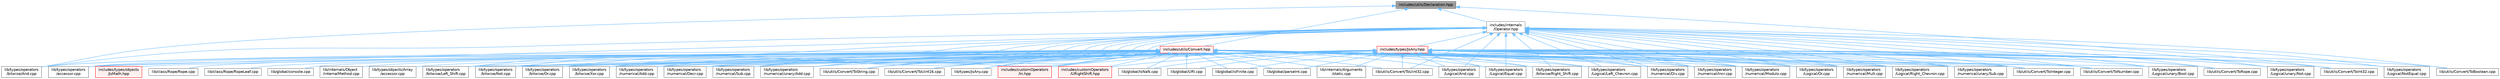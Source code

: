 digraph "includes/utils/Declaration.hpp"
{
 // LATEX_PDF_SIZE
  bgcolor="transparent";
  edge [fontname=Helvetica,fontsize=10,labelfontname=Helvetica,labelfontsize=10];
  node [fontname=Helvetica,fontsize=10,shape=box,height=0.2,width=0.4];
  Node1 [id="Node000001",label="includes/utils/Declaration.hpp",height=0.2,width=0.4,color="gray40", fillcolor="grey60", style="filled", fontcolor="black",tooltip=" "];
  Node1 -> Node2 [id="edge1_Node000001_Node000002",dir="back",color="steelblue1",style="solid",tooltip=" "];
  Node2 [id="Node000002",label="includes/internals\l/Operator.hpp",height=0.2,width=0.4,color="grey40", fillcolor="white", style="filled",URL="$Operator_8hpp.html",tooltip=" "];
  Node2 -> Node3 [id="edge2_Node000002_Node000003",dir="back",color="steelblue1",style="solid",tooltip=" "];
  Node3 [id="Node000003",label="includes/types/JsAny.hpp",height=0.2,width=0.4,color="red", fillcolor="#FFF0F0", style="filled",URL="$JsAny_8hpp.html",tooltip=" "];
  Node3 -> Node10 [id="edge3_Node000003_Node000010",dir="back",color="steelblue1",style="solid",tooltip=" "];
  Node10 [id="Node000010",label="includes/customOperators\l/In.hpp",height=0.2,width=0.4,color="red", fillcolor="#FFF0F0", style="filled",URL="$In_8hpp.html",tooltip=" "];
  Node3 -> Node14 [id="edge4_Node000003_Node000014",dir="back",color="steelblue1",style="solid",tooltip=" "];
  Node14 [id="Node000014",label="includes/customOperators\l/URightShift.hpp",height=0.2,width=0.4,color="red", fillcolor="#FFF0F0", style="filled",URL="$URightShift_8hpp.html",tooltip=" "];
  Node3 -> Node93 [id="edge5_Node000003_Node000093",dir="back",color="steelblue1",style="solid",tooltip=" "];
  Node93 [id="Node000093",label="lib/global/IsNaN.cpp",height=0.2,width=0.4,color="grey40", fillcolor="white", style="filled",URL="$IsNaN_8cpp.html",tooltip=" "];
  Node3 -> Node94 [id="edge6_Node000003_Node000094",dir="back",color="steelblue1",style="solid",tooltip=" "];
  Node94 [id="Node000094",label="lib/global/URI.cpp",height=0.2,width=0.4,color="grey40", fillcolor="white", style="filled",URL="$URI_8cpp.html",tooltip=" "];
  Node3 -> Node95 [id="edge7_Node000003_Node000095",dir="back",color="steelblue1",style="solid",tooltip=" "];
  Node95 [id="Node000095",label="lib/global/isFinite.cpp",height=0.2,width=0.4,color="grey40", fillcolor="white", style="filled",URL="$isFinite_8cpp.html",tooltip=" "];
  Node3 -> Node96 [id="edge8_Node000003_Node000096",dir="back",color="steelblue1",style="solid",tooltip=" "];
  Node96 [id="Node000096",label="lib/global/parseInt.cpp",height=0.2,width=0.4,color="grey40", fillcolor="white", style="filled",URL="$parseInt_8cpp.html",tooltip=" "];
  Node3 -> Node28 [id="edge9_Node000003_Node000028",dir="back",color="steelblue1",style="solid",tooltip=" "];
  Node28 [id="Node000028",label="lib/internals/Arguments\l/static.cpp",height=0.2,width=0.4,color="grey40", fillcolor="white", style="filled",URL="$internals_2Arguments_2static_8cpp.html",tooltip=" "];
  Node3 -> Node64 [id="edge10_Node000003_Node000064",dir="back",color="steelblue1",style="solid",tooltip=" "];
  Node64 [id="Node000064",label="lib/types/JsAny.cpp",height=0.2,width=0.4,color="grey40", fillcolor="white", style="filled",URL="$JsAny_8cpp.html",tooltip=" "];
  Node3 -> Node105 [id="edge11_Node000003_Node000105",dir="back",color="steelblue1",style="solid",tooltip=" "];
  Node105 [id="Node000105",label="lib/types/operators\l/Logical/And.cpp",height=0.2,width=0.4,color="grey40", fillcolor="white", style="filled",URL="$Logical_2And_8cpp.html",tooltip=" "];
  Node3 -> Node106 [id="edge12_Node000003_Node000106",dir="back",color="steelblue1",style="solid",tooltip=" "];
  Node106 [id="Node000106",label="lib/types/operators\l/Logical/Equal.cpp",height=0.2,width=0.4,color="grey40", fillcolor="white", style="filled",URL="$Equal_8cpp.html",tooltip=" "];
  Node3 -> Node107 [id="edge13_Node000003_Node000107",dir="back",color="steelblue1",style="solid",tooltip=" "];
  Node107 [id="Node000107",label="lib/types/operators\l/Logical/Left_Chevron.cpp",height=0.2,width=0.4,color="grey40", fillcolor="white", style="filled",URL="$Left__Chevron_8cpp.html",tooltip=" "];
  Node3 -> Node161 [id="edge14_Node000003_Node000161",dir="back",color="steelblue1",style="solid",tooltip=" "];
  Node161 [id="Node000161",label="lib/types/operators\l/Logical/NotEqual.cpp",height=0.2,width=0.4,color="grey40", fillcolor="white", style="filled",URL="$NotEqual_8cpp.html",tooltip=" "];
  Node3 -> Node108 [id="edge15_Node000003_Node000108",dir="back",color="steelblue1",style="solid",tooltip=" "];
  Node108 [id="Node000108",label="lib/types/operators\l/Logical/Or.cpp",height=0.2,width=0.4,color="grey40", fillcolor="white", style="filled",URL="$Logical_2Or_8cpp.html",tooltip=" "];
  Node3 -> Node109 [id="edge16_Node000003_Node000109",dir="back",color="steelblue1",style="solid",tooltip=" "];
  Node109 [id="Node000109",label="lib/types/operators\l/Logical/Right_Chevron.cpp",height=0.2,width=0.4,color="grey40", fillcolor="white", style="filled",URL="$Right__Chevron_8cpp.html",tooltip=" "];
  Node3 -> Node110 [id="edge17_Node000003_Node000110",dir="back",color="steelblue1",style="solid",tooltip=" "];
  Node110 [id="Node000110",label="lib/types/operators\l/Logical/unary/Bool.cpp",height=0.2,width=0.4,color="grey40", fillcolor="white", style="filled",URL="$Bool_8cpp.html",tooltip=" "];
  Node3 -> Node111 [id="edge18_Node000003_Node000111",dir="back",color="steelblue1",style="solid",tooltip=" "];
  Node111 [id="Node000111",label="lib/types/operators\l/Logical/unary/Not.cpp",height=0.2,width=0.4,color="grey40", fillcolor="white", style="filled",URL="$Logical_2unary_2Not_8cpp.html",tooltip=" "];
  Node3 -> Node57 [id="edge19_Node000003_Node000057",dir="back",color="steelblue1",style="solid",tooltip=" "];
  Node57 [id="Node000057",label="lib/types/operators\l/accessor.cpp",height=0.2,width=0.4,color="grey40", fillcolor="white", style="filled",URL="$types_2operators_2accessor_8cpp.html",tooltip=" "];
  Node3 -> Node112 [id="edge20_Node000003_Node000112",dir="back",color="steelblue1",style="solid",tooltip=" "];
  Node112 [id="Node000112",label="lib/types/operators\l/bitwise/And.cpp",height=0.2,width=0.4,color="grey40", fillcolor="white", style="filled",URL="$bitwise_2And_8cpp.html",tooltip=" "];
  Node3 -> Node113 [id="edge21_Node000003_Node000113",dir="back",color="steelblue1",style="solid",tooltip=" "];
  Node113 [id="Node000113",label="lib/types/operators\l/bitwise/Left_Shift.cpp",height=0.2,width=0.4,color="grey40", fillcolor="white", style="filled",URL="$Left__Shift_8cpp.html",tooltip=" "];
  Node3 -> Node114 [id="edge22_Node000003_Node000114",dir="back",color="steelblue1",style="solid",tooltip=" "];
  Node114 [id="Node000114",label="lib/types/operators\l/bitwise/Not.cpp",height=0.2,width=0.4,color="grey40", fillcolor="white", style="filled",URL="$bitwise_2Not_8cpp.html",tooltip=" "];
  Node3 -> Node115 [id="edge23_Node000003_Node000115",dir="back",color="steelblue1",style="solid",tooltip=" "];
  Node115 [id="Node000115",label="lib/types/operators\l/bitwise/Or.cpp",height=0.2,width=0.4,color="grey40", fillcolor="white", style="filled",URL="$bitwise_2Or_8cpp.html",tooltip=" "];
  Node3 -> Node116 [id="edge24_Node000003_Node000116",dir="back",color="steelblue1",style="solid",tooltip=" "];
  Node116 [id="Node000116",label="lib/types/operators\l/bitwise/Right_Shift.cpp",height=0.2,width=0.4,color="grey40", fillcolor="white", style="filled",URL="$Right__Shift_8cpp.html",tooltip=" "];
  Node3 -> Node117 [id="edge25_Node000003_Node000117",dir="back",color="steelblue1",style="solid",tooltip=" "];
  Node117 [id="Node000117",label="lib/types/operators\l/bitwise/Xor.cpp",height=0.2,width=0.4,color="grey40", fillcolor="white", style="filled",URL="$Xor_8cpp.html",tooltip=" "];
  Node3 -> Node118 [id="edge26_Node000003_Node000118",dir="back",color="steelblue1",style="solid",tooltip=" "];
  Node118 [id="Node000118",label="lib/types/operators\l/numerical/Add.cpp",height=0.2,width=0.4,color="grey40", fillcolor="white", style="filled",URL="$Add_8cpp.html",tooltip=" "];
  Node3 -> Node119 [id="edge27_Node000003_Node000119",dir="back",color="steelblue1",style="solid",tooltip=" "];
  Node119 [id="Node000119",label="lib/types/operators\l/numerical/Decr.cpp",height=0.2,width=0.4,color="grey40", fillcolor="white", style="filled",URL="$Decr_8cpp.html",tooltip=" "];
  Node3 -> Node120 [id="edge28_Node000003_Node000120",dir="back",color="steelblue1",style="solid",tooltip=" "];
  Node120 [id="Node000120",label="lib/types/operators\l/numerical/Div.cpp",height=0.2,width=0.4,color="grey40", fillcolor="white", style="filled",URL="$Div_8cpp.html",tooltip=" "];
  Node3 -> Node121 [id="edge29_Node000003_Node000121",dir="back",color="steelblue1",style="solid",tooltip=" "];
  Node121 [id="Node000121",label="lib/types/operators\l/numerical/Incr.cpp",height=0.2,width=0.4,color="grey40", fillcolor="white", style="filled",URL="$Incr_8cpp.html",tooltip=" "];
  Node3 -> Node122 [id="edge30_Node000003_Node000122",dir="back",color="steelblue1",style="solid",tooltip=" "];
  Node122 [id="Node000122",label="lib/types/operators\l/numerical/Modulo.cpp",height=0.2,width=0.4,color="grey40", fillcolor="white", style="filled",URL="$Modulo_8cpp.html",tooltip=" "];
  Node3 -> Node123 [id="edge31_Node000003_Node000123",dir="back",color="steelblue1",style="solid",tooltip=" "];
  Node123 [id="Node000123",label="lib/types/operators\l/numerical/Mult.cpp",height=0.2,width=0.4,color="grey40", fillcolor="white", style="filled",URL="$Mult_8cpp.html",tooltip=" "];
  Node3 -> Node124 [id="edge32_Node000003_Node000124",dir="back",color="steelblue1",style="solid",tooltip=" "];
  Node124 [id="Node000124",label="lib/types/operators\l/numerical/Sub.cpp",height=0.2,width=0.4,color="grey40", fillcolor="white", style="filled",URL="$Sub_8cpp.html",tooltip=" "];
  Node3 -> Node125 [id="edge33_Node000003_Node000125",dir="back",color="steelblue1",style="solid",tooltip=" "];
  Node125 [id="Node000125",label="lib/types/operators\l/numerical/unary/Add.cpp",height=0.2,width=0.4,color="grey40", fillcolor="white", style="filled",URL="$unary_2Add_8cpp.html",tooltip=" "];
  Node3 -> Node126 [id="edge34_Node000003_Node000126",dir="back",color="steelblue1",style="solid",tooltip=" "];
  Node126 [id="Node000126",label="lib/types/operators\l/numerical/unary/Sub.cpp",height=0.2,width=0.4,color="grey40", fillcolor="white", style="filled",URL="$unary_2Sub_8cpp.html",tooltip=" "];
  Node3 -> Node154 [id="edge35_Node000003_Node000154",dir="back",color="steelblue1",style="solid",tooltip=" "];
  Node154 [id="Node000154",label="lib/utils/Convert/ToBoolean.cpp",height=0.2,width=0.4,color="grey40", fillcolor="white", style="filled",URL="$ToBoolean_8cpp.html",tooltip=" "];
  Node3 -> Node128 [id="edge36_Node000003_Node000128",dir="back",color="steelblue1",style="solid",tooltip=" "];
  Node128 [id="Node000128",label="lib/utils/Convert/ToInt32.cpp",height=0.2,width=0.4,color="grey40", fillcolor="white", style="filled",URL="$ToInt32_8cpp.html",tooltip=" "];
  Node3 -> Node129 [id="edge37_Node000003_Node000129",dir="back",color="steelblue1",style="solid",tooltip=" "];
  Node129 [id="Node000129",label="lib/utils/Convert/ToInteger.cpp",height=0.2,width=0.4,color="grey40", fillcolor="white", style="filled",URL="$ToInteger_8cpp.html",tooltip=" "];
  Node3 -> Node78 [id="edge38_Node000003_Node000078",dir="back",color="steelblue1",style="solid",tooltip=" "];
  Node78 [id="Node000078",label="lib/utils/Convert/ToNumber.cpp",height=0.2,width=0.4,color="grey40", fillcolor="white", style="filled",URL="$ToNumber_8cpp.html",tooltip=" "];
  Node3 -> Node130 [id="edge39_Node000003_Node000130",dir="back",color="steelblue1",style="solid",tooltip=" "];
  Node130 [id="Node000130",label="lib/utils/Convert/ToRope.cpp",height=0.2,width=0.4,color="grey40", fillcolor="white", style="filled",URL="$ToRope_8cpp.html",tooltip=" "];
  Node3 -> Node131 [id="edge40_Node000003_Node000131",dir="back",color="steelblue1",style="solid",tooltip=" "];
  Node131 [id="Node000131",label="lib/utils/Convert/ToString.cpp",height=0.2,width=0.4,color="grey40", fillcolor="white", style="filled",URL="$ToString_8cpp.html",tooltip=" "];
  Node3 -> Node132 [id="edge41_Node000003_Node000132",dir="back",color="steelblue1",style="solid",tooltip=" "];
  Node132 [id="Node000132",label="lib/utils/Convert/ToUint16.cpp",height=0.2,width=0.4,color="grey40", fillcolor="white", style="filled",URL="$ToUint16_8cpp.html",tooltip=" "];
  Node3 -> Node133 [id="edge42_Node000003_Node000133",dir="back",color="steelblue1",style="solid",tooltip=" "];
  Node133 [id="Node000133",label="lib/utils/Convert/ToUint32.cpp",height=0.2,width=0.4,color="grey40", fillcolor="white", style="filled",URL="$ToUint32_8cpp.html",tooltip=" "];
  Node2 -> Node105 [id="edge43_Node000002_Node000105",dir="back",color="steelblue1",style="solid",tooltip=" "];
  Node2 -> Node106 [id="edge44_Node000002_Node000106",dir="back",color="steelblue1",style="solid",tooltip=" "];
  Node2 -> Node107 [id="edge45_Node000002_Node000107",dir="back",color="steelblue1",style="solid",tooltip=" "];
  Node2 -> Node161 [id="edge46_Node000002_Node000161",dir="back",color="steelblue1",style="solid",tooltip=" "];
  Node2 -> Node108 [id="edge47_Node000002_Node000108",dir="back",color="steelblue1",style="solid",tooltip=" "];
  Node2 -> Node109 [id="edge48_Node000002_Node000109",dir="back",color="steelblue1",style="solid",tooltip=" "];
  Node2 -> Node110 [id="edge49_Node000002_Node000110",dir="back",color="steelblue1",style="solid",tooltip=" "];
  Node2 -> Node111 [id="edge50_Node000002_Node000111",dir="back",color="steelblue1",style="solid",tooltip=" "];
  Node2 -> Node57 [id="edge51_Node000002_Node000057",dir="back",color="steelblue1",style="solid",tooltip=" "];
  Node2 -> Node112 [id="edge52_Node000002_Node000112",dir="back",color="steelblue1",style="solid",tooltip=" "];
  Node2 -> Node113 [id="edge53_Node000002_Node000113",dir="back",color="steelblue1",style="solid",tooltip=" "];
  Node2 -> Node114 [id="edge54_Node000002_Node000114",dir="back",color="steelblue1",style="solid",tooltip=" "];
  Node2 -> Node115 [id="edge55_Node000002_Node000115",dir="back",color="steelblue1",style="solid",tooltip=" "];
  Node2 -> Node116 [id="edge56_Node000002_Node000116",dir="back",color="steelblue1",style="solid",tooltip=" "];
  Node2 -> Node117 [id="edge57_Node000002_Node000117",dir="back",color="steelblue1",style="solid",tooltip=" "];
  Node2 -> Node118 [id="edge58_Node000002_Node000118",dir="back",color="steelblue1",style="solid",tooltip=" "];
  Node2 -> Node119 [id="edge59_Node000002_Node000119",dir="back",color="steelblue1",style="solid",tooltip=" "];
  Node2 -> Node120 [id="edge60_Node000002_Node000120",dir="back",color="steelblue1",style="solid",tooltip=" "];
  Node2 -> Node121 [id="edge61_Node000002_Node000121",dir="back",color="steelblue1",style="solid",tooltip=" "];
  Node2 -> Node122 [id="edge62_Node000002_Node000122",dir="back",color="steelblue1",style="solid",tooltip=" "];
  Node2 -> Node123 [id="edge63_Node000002_Node000123",dir="back",color="steelblue1",style="solid",tooltip=" "];
  Node2 -> Node124 [id="edge64_Node000002_Node000124",dir="back",color="steelblue1",style="solid",tooltip=" "];
  Node2 -> Node125 [id="edge65_Node000002_Node000125",dir="back",color="steelblue1",style="solid",tooltip=" "];
  Node2 -> Node126 [id="edge66_Node000002_Node000126",dir="back",color="steelblue1",style="solid",tooltip=" "];
  Node2 -> Node154 [id="edge67_Node000002_Node000154",dir="back",color="steelblue1",style="solid",tooltip=" "];
  Node2 -> Node129 [id="edge68_Node000002_Node000129",dir="back",color="steelblue1",style="solid",tooltip=" "];
  Node2 -> Node78 [id="edge69_Node000002_Node000078",dir="back",color="steelblue1",style="solid",tooltip=" "];
  Node2 -> Node130 [id="edge70_Node000002_Node000130",dir="back",color="steelblue1",style="solid",tooltip=" "];
  Node2 -> Node131 [id="edge71_Node000002_Node000131",dir="back",color="steelblue1",style="solid",tooltip=" "];
  Node2 -> Node132 [id="edge72_Node000002_Node000132",dir="back",color="steelblue1",style="solid",tooltip=" "];
  Node2 -> Node133 [id="edge73_Node000002_Node000133",dir="back",color="steelblue1",style="solid",tooltip=" "];
  Node1 -> Node88 [id="edge74_Node000001_Node000088",dir="back",color="steelblue1",style="solid",tooltip=" "];
  Node88 [id="Node000088",label="includes/utils/Convert.hpp",height=0.2,width=0.4,color="red", fillcolor="#FFF0F0", style="filled",URL="$Convert_8hpp.html",tooltip=" "];
  Node88 -> Node10 [id="edge75_Node000088_Node000010",dir="back",color="steelblue1",style="solid",tooltip=" "];
  Node88 -> Node14 [id="edge76_Node000088_Node000014",dir="back",color="steelblue1",style="solid",tooltip=" "];
  Node88 -> Node89 [id="edge77_Node000088_Node000089",dir="back",color="steelblue1",style="solid",tooltip=" "];
  Node89 [id="Node000089",label="includes/types/objects\l/JsMath.hpp",height=0.2,width=0.4,color="red", fillcolor="#FFF0F0", style="filled",URL="$JsMath_8hpp.html",tooltip=" "];
  Node88 -> Node91 [id="edge78_Node000088_Node000091",dir="back",color="steelblue1",style="solid",tooltip=" "];
  Node91 [id="Node000091",label="lib/class/Rope/Rope.cpp",height=0.2,width=0.4,color="grey40", fillcolor="white", style="filled",URL="$Rope_8cpp.html",tooltip=" "];
  Node88 -> Node92 [id="edge79_Node000088_Node000092",dir="back",color="steelblue1",style="solid",tooltip=" "];
  Node92 [id="Node000092",label="lib/class/Rope/RopeLeaf.cpp",height=0.2,width=0.4,color="grey40", fillcolor="white", style="filled",URL="$RopeLeaf_8cpp.html",tooltip=" "];
  Node88 -> Node93 [id="edge80_Node000088_Node000093",dir="back",color="steelblue1",style="solid",tooltip=" "];
  Node88 -> Node94 [id="edge81_Node000088_Node000094",dir="back",color="steelblue1",style="solid",tooltip=" "];
  Node88 -> Node18 [id="edge82_Node000088_Node000018",dir="back",color="steelblue1",style="solid",tooltip=" "];
  Node18 [id="Node000018",label="lib/global/console.cpp",height=0.2,width=0.4,color="grey40", fillcolor="white", style="filled",URL="$console_8cpp.html",tooltip=" "];
  Node88 -> Node95 [id="edge83_Node000088_Node000095",dir="back",color="steelblue1",style="solid",tooltip=" "];
  Node88 -> Node96 [id="edge84_Node000088_Node000096",dir="back",color="steelblue1",style="solid",tooltip=" "];
  Node88 -> Node28 [id="edge85_Node000088_Node000028",dir="back",color="steelblue1",style="solid",tooltip=" "];
  Node88 -> Node81 [id="edge86_Node000088_Node000081",dir="back",color="steelblue1",style="solid",tooltip=" "];
  Node81 [id="Node000081",label="lib/internals/Object\l/internalMethod.cpp",height=0.2,width=0.4,color="grey40", fillcolor="white", style="filled",URL="$internals_2Object_2internalMethod_8cpp.html",tooltip=" "];
  Node88 -> Node64 [id="edge87_Node000088_Node000064",dir="back",color="steelblue1",style="solid",tooltip=" "];
  Node88 -> Node59 [id="edge88_Node000088_Node000059",dir="back",color="steelblue1",style="solid",tooltip=" "];
  Node59 [id="Node000059",label="lib/types/objects/Array\l/accessor.cpp",height=0.2,width=0.4,color="grey40", fillcolor="white", style="filled",URL="$types_2objects_2Array_2accessor_8cpp.html",tooltip=" "];
  Node88 -> Node105 [id="edge89_Node000088_Node000105",dir="back",color="steelblue1",style="solid",tooltip=" "];
  Node88 -> Node106 [id="edge90_Node000088_Node000106",dir="back",color="steelblue1",style="solid",tooltip=" "];
  Node88 -> Node107 [id="edge91_Node000088_Node000107",dir="back",color="steelblue1",style="solid",tooltip=" "];
  Node88 -> Node108 [id="edge92_Node000088_Node000108",dir="back",color="steelblue1",style="solid",tooltip=" "];
  Node88 -> Node109 [id="edge93_Node000088_Node000109",dir="back",color="steelblue1",style="solid",tooltip=" "];
  Node88 -> Node110 [id="edge94_Node000088_Node000110",dir="back",color="steelblue1",style="solid",tooltip=" "];
  Node88 -> Node111 [id="edge95_Node000088_Node000111",dir="back",color="steelblue1",style="solid",tooltip=" "];
  Node88 -> Node57 [id="edge96_Node000088_Node000057",dir="back",color="steelblue1",style="solid",tooltip=" "];
  Node88 -> Node112 [id="edge97_Node000088_Node000112",dir="back",color="steelblue1",style="solid",tooltip=" "];
  Node88 -> Node113 [id="edge98_Node000088_Node000113",dir="back",color="steelblue1",style="solid",tooltip=" "];
  Node88 -> Node114 [id="edge99_Node000088_Node000114",dir="back",color="steelblue1",style="solid",tooltip=" "];
  Node88 -> Node115 [id="edge100_Node000088_Node000115",dir="back",color="steelblue1",style="solid",tooltip=" "];
  Node88 -> Node116 [id="edge101_Node000088_Node000116",dir="back",color="steelblue1",style="solid",tooltip=" "];
  Node88 -> Node117 [id="edge102_Node000088_Node000117",dir="back",color="steelblue1",style="solid",tooltip=" "];
  Node88 -> Node118 [id="edge103_Node000088_Node000118",dir="back",color="steelblue1",style="solid",tooltip=" "];
  Node88 -> Node119 [id="edge104_Node000088_Node000119",dir="back",color="steelblue1",style="solid",tooltip=" "];
  Node88 -> Node120 [id="edge105_Node000088_Node000120",dir="back",color="steelblue1",style="solid",tooltip=" "];
  Node88 -> Node121 [id="edge106_Node000088_Node000121",dir="back",color="steelblue1",style="solid",tooltip=" "];
  Node88 -> Node122 [id="edge107_Node000088_Node000122",dir="back",color="steelblue1",style="solid",tooltip=" "];
  Node88 -> Node123 [id="edge108_Node000088_Node000123",dir="back",color="steelblue1",style="solid",tooltip=" "];
  Node88 -> Node124 [id="edge109_Node000088_Node000124",dir="back",color="steelblue1",style="solid",tooltip=" "];
  Node88 -> Node125 [id="edge110_Node000088_Node000125",dir="back",color="steelblue1",style="solid",tooltip=" "];
  Node88 -> Node126 [id="edge111_Node000088_Node000126",dir="back",color="steelblue1",style="solid",tooltip=" "];
  Node88 -> Node128 [id="edge112_Node000088_Node000128",dir="back",color="steelblue1",style="solid",tooltip=" "];
  Node88 -> Node129 [id="edge113_Node000088_Node000129",dir="back",color="steelblue1",style="solid",tooltip=" "];
  Node88 -> Node78 [id="edge114_Node000088_Node000078",dir="back",color="steelblue1",style="solid",tooltip=" "];
  Node88 -> Node130 [id="edge115_Node000088_Node000130",dir="back",color="steelblue1",style="solid",tooltip=" "];
  Node88 -> Node131 [id="edge116_Node000088_Node000131",dir="back",color="steelblue1",style="solid",tooltip=" "];
  Node88 -> Node132 [id="edge117_Node000088_Node000132",dir="back",color="steelblue1",style="solid",tooltip=" "];
  Node88 -> Node133 [id="edge118_Node000088_Node000133",dir="back",color="steelblue1",style="solid",tooltip=" "];
  Node1 -> Node112 [id="edge119_Node000001_Node000112",dir="back",color="steelblue1",style="solid",tooltip=" "];
  Node1 -> Node128 [id="edge120_Node000001_Node000128",dir="back",color="steelblue1",style="solid",tooltip=" "];
}
